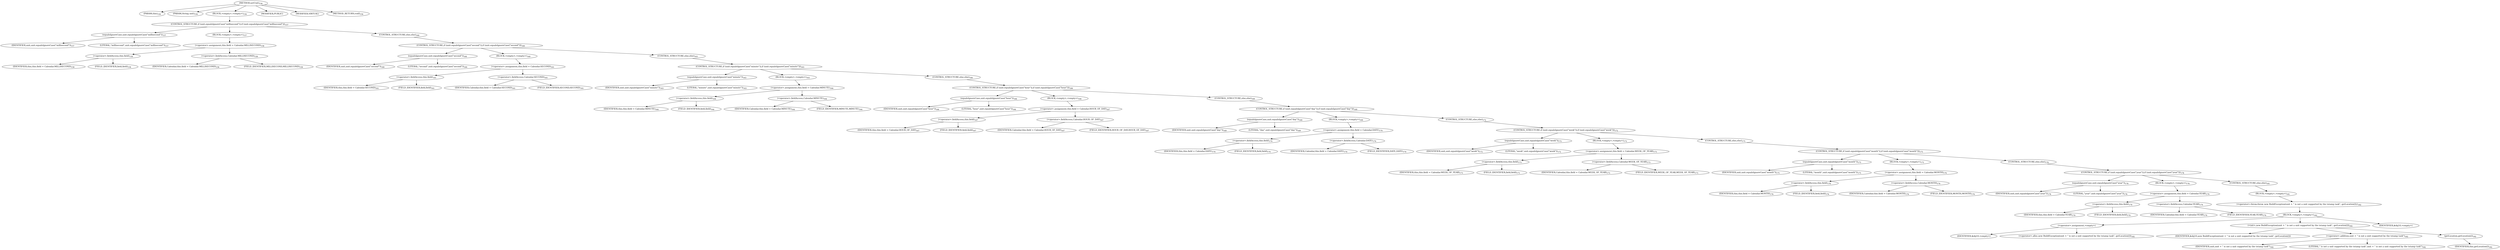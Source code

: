 digraph "setUnit" {  
"290" [label = <(METHOD,setUnit)<SUB>156</SUB>> ]
"25" [label = <(PARAM,this)<SUB>156</SUB>> ]
"291" [label = <(PARAM,String unit)<SUB>156</SUB>> ]
"292" [label = <(BLOCK,&lt;empty&gt;,&lt;empty&gt;)<SUB>156</SUB>> ]
"293" [label = <(CONTROL_STRUCTURE,if (unit.equalsIgnoreCase(&quot;millisecond&quot;)),if (unit.equalsIgnoreCase(&quot;millisecond&quot;)))<SUB>157</SUB>> ]
"294" [label = <(equalsIgnoreCase,unit.equalsIgnoreCase(&quot;millisecond&quot;))<SUB>157</SUB>> ]
"295" [label = <(IDENTIFIER,unit,unit.equalsIgnoreCase(&quot;millisecond&quot;))<SUB>157</SUB>> ]
"296" [label = <(LITERAL,&quot;millisecond&quot;,unit.equalsIgnoreCase(&quot;millisecond&quot;))<SUB>157</SUB>> ]
"297" [label = <(BLOCK,&lt;empty&gt;,&lt;empty&gt;)<SUB>157</SUB>> ]
"298" [label = <(&lt;operator&gt;.assignment,this.field = Calendar.MILLISECOND)<SUB>158</SUB>> ]
"299" [label = <(&lt;operator&gt;.fieldAccess,this.field)<SUB>158</SUB>> ]
"300" [label = <(IDENTIFIER,this,this.field = Calendar.MILLISECOND)<SUB>158</SUB>> ]
"301" [label = <(FIELD_IDENTIFIER,field,field)<SUB>158</SUB>> ]
"302" [label = <(&lt;operator&gt;.fieldAccess,Calendar.MILLISECOND)<SUB>158</SUB>> ]
"303" [label = <(IDENTIFIER,Calendar,this.field = Calendar.MILLISECOND)<SUB>158</SUB>> ]
"304" [label = <(FIELD_IDENTIFIER,MILLISECOND,MILLISECOND)<SUB>158</SUB>> ]
"305" [label = <(CONTROL_STRUCTURE,else,else)<SUB>160</SUB>> ]
"306" [label = <(CONTROL_STRUCTURE,if (unit.equalsIgnoreCase(&quot;second&quot;)),if (unit.equalsIgnoreCase(&quot;second&quot;)))<SUB>160</SUB>> ]
"307" [label = <(equalsIgnoreCase,unit.equalsIgnoreCase(&quot;second&quot;))<SUB>160</SUB>> ]
"308" [label = <(IDENTIFIER,unit,unit.equalsIgnoreCase(&quot;second&quot;))<SUB>160</SUB>> ]
"309" [label = <(LITERAL,&quot;second&quot;,unit.equalsIgnoreCase(&quot;second&quot;))<SUB>160</SUB>> ]
"310" [label = <(BLOCK,&lt;empty&gt;,&lt;empty&gt;)<SUB>160</SUB>> ]
"311" [label = <(&lt;operator&gt;.assignment,this.field = Calendar.SECOND)<SUB>161</SUB>> ]
"312" [label = <(&lt;operator&gt;.fieldAccess,this.field)<SUB>161</SUB>> ]
"313" [label = <(IDENTIFIER,this,this.field = Calendar.SECOND)<SUB>161</SUB>> ]
"314" [label = <(FIELD_IDENTIFIER,field,field)<SUB>161</SUB>> ]
"315" [label = <(&lt;operator&gt;.fieldAccess,Calendar.SECOND)<SUB>161</SUB>> ]
"316" [label = <(IDENTIFIER,Calendar,this.field = Calendar.SECOND)<SUB>161</SUB>> ]
"317" [label = <(FIELD_IDENTIFIER,SECOND,SECOND)<SUB>161</SUB>> ]
"318" [label = <(CONTROL_STRUCTURE,else,else)<SUB>163</SUB>> ]
"319" [label = <(CONTROL_STRUCTURE,if (unit.equalsIgnoreCase(&quot;minute&quot;)),if (unit.equalsIgnoreCase(&quot;minute&quot;)))<SUB>163</SUB>> ]
"320" [label = <(equalsIgnoreCase,unit.equalsIgnoreCase(&quot;minute&quot;))<SUB>163</SUB>> ]
"321" [label = <(IDENTIFIER,unit,unit.equalsIgnoreCase(&quot;minute&quot;))<SUB>163</SUB>> ]
"322" [label = <(LITERAL,&quot;minute&quot;,unit.equalsIgnoreCase(&quot;minute&quot;))<SUB>163</SUB>> ]
"323" [label = <(BLOCK,&lt;empty&gt;,&lt;empty&gt;)<SUB>163</SUB>> ]
"324" [label = <(&lt;operator&gt;.assignment,this.field = Calendar.MINUTE)<SUB>164</SUB>> ]
"325" [label = <(&lt;operator&gt;.fieldAccess,this.field)<SUB>164</SUB>> ]
"326" [label = <(IDENTIFIER,this,this.field = Calendar.MINUTE)<SUB>164</SUB>> ]
"327" [label = <(FIELD_IDENTIFIER,field,field)<SUB>164</SUB>> ]
"328" [label = <(&lt;operator&gt;.fieldAccess,Calendar.MINUTE)<SUB>164</SUB>> ]
"329" [label = <(IDENTIFIER,Calendar,this.field = Calendar.MINUTE)<SUB>164</SUB>> ]
"330" [label = <(FIELD_IDENTIFIER,MINUTE,MINUTE)<SUB>164</SUB>> ]
"331" [label = <(CONTROL_STRUCTURE,else,else)<SUB>166</SUB>> ]
"332" [label = <(CONTROL_STRUCTURE,if (unit.equalsIgnoreCase(&quot;hour&quot;)),if (unit.equalsIgnoreCase(&quot;hour&quot;)))<SUB>166</SUB>> ]
"333" [label = <(equalsIgnoreCase,unit.equalsIgnoreCase(&quot;hour&quot;))<SUB>166</SUB>> ]
"334" [label = <(IDENTIFIER,unit,unit.equalsIgnoreCase(&quot;hour&quot;))<SUB>166</SUB>> ]
"335" [label = <(LITERAL,&quot;hour&quot;,unit.equalsIgnoreCase(&quot;hour&quot;))<SUB>166</SUB>> ]
"336" [label = <(BLOCK,&lt;empty&gt;,&lt;empty&gt;)<SUB>166</SUB>> ]
"337" [label = <(&lt;operator&gt;.assignment,this.field = Calendar.HOUR_OF_DAY)<SUB>167</SUB>> ]
"338" [label = <(&lt;operator&gt;.fieldAccess,this.field)<SUB>167</SUB>> ]
"339" [label = <(IDENTIFIER,this,this.field = Calendar.HOUR_OF_DAY)<SUB>167</SUB>> ]
"340" [label = <(FIELD_IDENTIFIER,field,field)<SUB>167</SUB>> ]
"341" [label = <(&lt;operator&gt;.fieldAccess,Calendar.HOUR_OF_DAY)<SUB>167</SUB>> ]
"342" [label = <(IDENTIFIER,Calendar,this.field = Calendar.HOUR_OF_DAY)<SUB>167</SUB>> ]
"343" [label = <(FIELD_IDENTIFIER,HOUR_OF_DAY,HOUR_OF_DAY)<SUB>167</SUB>> ]
"344" [label = <(CONTROL_STRUCTURE,else,else)<SUB>169</SUB>> ]
"345" [label = <(CONTROL_STRUCTURE,if (unit.equalsIgnoreCase(&quot;day&quot;)),if (unit.equalsIgnoreCase(&quot;day&quot;)))<SUB>169</SUB>> ]
"346" [label = <(equalsIgnoreCase,unit.equalsIgnoreCase(&quot;day&quot;))<SUB>169</SUB>> ]
"347" [label = <(IDENTIFIER,unit,unit.equalsIgnoreCase(&quot;day&quot;))<SUB>169</SUB>> ]
"348" [label = <(LITERAL,&quot;day&quot;,unit.equalsIgnoreCase(&quot;day&quot;))<SUB>169</SUB>> ]
"349" [label = <(BLOCK,&lt;empty&gt;,&lt;empty&gt;)<SUB>169</SUB>> ]
"350" [label = <(&lt;operator&gt;.assignment,this.field = Calendar.DATE)<SUB>170</SUB>> ]
"351" [label = <(&lt;operator&gt;.fieldAccess,this.field)<SUB>170</SUB>> ]
"352" [label = <(IDENTIFIER,this,this.field = Calendar.DATE)<SUB>170</SUB>> ]
"353" [label = <(FIELD_IDENTIFIER,field,field)<SUB>170</SUB>> ]
"354" [label = <(&lt;operator&gt;.fieldAccess,Calendar.DATE)<SUB>170</SUB>> ]
"355" [label = <(IDENTIFIER,Calendar,this.field = Calendar.DATE)<SUB>170</SUB>> ]
"356" [label = <(FIELD_IDENTIFIER,DATE,DATE)<SUB>170</SUB>> ]
"357" [label = <(CONTROL_STRUCTURE,else,else)<SUB>172</SUB>> ]
"358" [label = <(CONTROL_STRUCTURE,if (unit.equalsIgnoreCase(&quot;week&quot;)),if (unit.equalsIgnoreCase(&quot;week&quot;)))<SUB>172</SUB>> ]
"359" [label = <(equalsIgnoreCase,unit.equalsIgnoreCase(&quot;week&quot;))<SUB>172</SUB>> ]
"360" [label = <(IDENTIFIER,unit,unit.equalsIgnoreCase(&quot;week&quot;))<SUB>172</SUB>> ]
"361" [label = <(LITERAL,&quot;week&quot;,unit.equalsIgnoreCase(&quot;week&quot;))<SUB>172</SUB>> ]
"362" [label = <(BLOCK,&lt;empty&gt;,&lt;empty&gt;)<SUB>172</SUB>> ]
"363" [label = <(&lt;operator&gt;.assignment,this.field = Calendar.WEEK_OF_YEAR)<SUB>173</SUB>> ]
"364" [label = <(&lt;operator&gt;.fieldAccess,this.field)<SUB>173</SUB>> ]
"365" [label = <(IDENTIFIER,this,this.field = Calendar.WEEK_OF_YEAR)<SUB>173</SUB>> ]
"366" [label = <(FIELD_IDENTIFIER,field,field)<SUB>173</SUB>> ]
"367" [label = <(&lt;operator&gt;.fieldAccess,Calendar.WEEK_OF_YEAR)<SUB>173</SUB>> ]
"368" [label = <(IDENTIFIER,Calendar,this.field = Calendar.WEEK_OF_YEAR)<SUB>173</SUB>> ]
"369" [label = <(FIELD_IDENTIFIER,WEEK_OF_YEAR,WEEK_OF_YEAR)<SUB>173</SUB>> ]
"370" [label = <(CONTROL_STRUCTURE,else,else)<SUB>175</SUB>> ]
"371" [label = <(CONTROL_STRUCTURE,if (unit.equalsIgnoreCase(&quot;month&quot;)),if (unit.equalsIgnoreCase(&quot;month&quot;)))<SUB>175</SUB>> ]
"372" [label = <(equalsIgnoreCase,unit.equalsIgnoreCase(&quot;month&quot;))<SUB>175</SUB>> ]
"373" [label = <(IDENTIFIER,unit,unit.equalsIgnoreCase(&quot;month&quot;))<SUB>175</SUB>> ]
"374" [label = <(LITERAL,&quot;month&quot;,unit.equalsIgnoreCase(&quot;month&quot;))<SUB>175</SUB>> ]
"375" [label = <(BLOCK,&lt;empty&gt;,&lt;empty&gt;)<SUB>175</SUB>> ]
"376" [label = <(&lt;operator&gt;.assignment,this.field = Calendar.MONTH)<SUB>176</SUB>> ]
"377" [label = <(&lt;operator&gt;.fieldAccess,this.field)<SUB>176</SUB>> ]
"378" [label = <(IDENTIFIER,this,this.field = Calendar.MONTH)<SUB>176</SUB>> ]
"379" [label = <(FIELD_IDENTIFIER,field,field)<SUB>176</SUB>> ]
"380" [label = <(&lt;operator&gt;.fieldAccess,Calendar.MONTH)<SUB>176</SUB>> ]
"381" [label = <(IDENTIFIER,Calendar,this.field = Calendar.MONTH)<SUB>176</SUB>> ]
"382" [label = <(FIELD_IDENTIFIER,MONTH,MONTH)<SUB>176</SUB>> ]
"383" [label = <(CONTROL_STRUCTURE,else,else)<SUB>178</SUB>> ]
"384" [label = <(CONTROL_STRUCTURE,if (unit.equalsIgnoreCase(&quot;year&quot;)),if (unit.equalsIgnoreCase(&quot;year&quot;)))<SUB>178</SUB>> ]
"385" [label = <(equalsIgnoreCase,unit.equalsIgnoreCase(&quot;year&quot;))<SUB>178</SUB>> ]
"386" [label = <(IDENTIFIER,unit,unit.equalsIgnoreCase(&quot;year&quot;))<SUB>178</SUB>> ]
"387" [label = <(LITERAL,&quot;year&quot;,unit.equalsIgnoreCase(&quot;year&quot;))<SUB>178</SUB>> ]
"388" [label = <(BLOCK,&lt;empty&gt;,&lt;empty&gt;)<SUB>178</SUB>> ]
"389" [label = <(&lt;operator&gt;.assignment,this.field = Calendar.YEAR)<SUB>179</SUB>> ]
"390" [label = <(&lt;operator&gt;.fieldAccess,this.field)<SUB>179</SUB>> ]
"391" [label = <(IDENTIFIER,this,this.field = Calendar.YEAR)<SUB>179</SUB>> ]
"392" [label = <(FIELD_IDENTIFIER,field,field)<SUB>179</SUB>> ]
"393" [label = <(&lt;operator&gt;.fieldAccess,Calendar.YEAR)<SUB>179</SUB>> ]
"394" [label = <(IDENTIFIER,Calendar,this.field = Calendar.YEAR)<SUB>179</SUB>> ]
"395" [label = <(FIELD_IDENTIFIER,YEAR,YEAR)<SUB>179</SUB>> ]
"396" [label = <(CONTROL_STRUCTURE,else,else)<SUB>181</SUB>> ]
"397" [label = <(BLOCK,&lt;empty&gt;,&lt;empty&gt;)<SUB>181</SUB>> ]
"398" [label = <(&lt;operator&gt;.throw,throw new BuildException(unit + &quot; is not a unit supported by the tstamp task&quot;, getLocation());)<SUB>182</SUB>> ]
"399" [label = <(BLOCK,&lt;empty&gt;,&lt;empty&gt;)<SUB>182</SUB>> ]
"400" [label = <(&lt;operator&gt;.assignment,&lt;empty&gt;)> ]
"401" [label = <(IDENTIFIER,$obj10,&lt;empty&gt;)> ]
"402" [label = <(&lt;operator&gt;.alloc,new BuildException(unit + &quot; is not a unit supported by the tstamp task&quot;, getLocation()))<SUB>182</SUB>> ]
"403" [label = <(&lt;init&gt;,new BuildException(unit + &quot; is not a unit supported by the tstamp task&quot;, getLocation()))<SUB>182</SUB>> ]
"404" [label = <(IDENTIFIER,$obj10,new BuildException(unit + &quot; is not a unit supported by the tstamp task&quot;, getLocation()))> ]
"405" [label = <(&lt;operator&gt;.addition,unit + &quot; is not a unit supported by the tstamp task&quot;)<SUB>182</SUB>> ]
"406" [label = <(IDENTIFIER,unit,unit + &quot; is not a unit supported by the tstamp task&quot;)<SUB>182</SUB>> ]
"407" [label = <(LITERAL,&quot; is not a unit supported by the tstamp task&quot;,unit + &quot; is not a unit supported by the tstamp task&quot;)<SUB>182</SUB>> ]
"408" [label = <(getLocation,getLocation())<SUB>182</SUB>> ]
"24" [label = <(IDENTIFIER,this,getLocation())<SUB>182</SUB>> ]
"409" [label = <(IDENTIFIER,$obj10,&lt;empty&gt;)> ]
"410" [label = <(MODIFIER,PUBLIC)> ]
"411" [label = <(MODIFIER,VIRTUAL)> ]
"412" [label = <(METHOD_RETURN,void)<SUB>156</SUB>> ]
  "290" -> "25" 
  "290" -> "291" 
  "290" -> "292" 
  "290" -> "410" 
  "290" -> "411" 
  "290" -> "412" 
  "292" -> "293" 
  "293" -> "294" 
  "293" -> "297" 
  "293" -> "305" 
  "294" -> "295" 
  "294" -> "296" 
  "297" -> "298" 
  "298" -> "299" 
  "298" -> "302" 
  "299" -> "300" 
  "299" -> "301" 
  "302" -> "303" 
  "302" -> "304" 
  "305" -> "306" 
  "306" -> "307" 
  "306" -> "310" 
  "306" -> "318" 
  "307" -> "308" 
  "307" -> "309" 
  "310" -> "311" 
  "311" -> "312" 
  "311" -> "315" 
  "312" -> "313" 
  "312" -> "314" 
  "315" -> "316" 
  "315" -> "317" 
  "318" -> "319" 
  "319" -> "320" 
  "319" -> "323" 
  "319" -> "331" 
  "320" -> "321" 
  "320" -> "322" 
  "323" -> "324" 
  "324" -> "325" 
  "324" -> "328" 
  "325" -> "326" 
  "325" -> "327" 
  "328" -> "329" 
  "328" -> "330" 
  "331" -> "332" 
  "332" -> "333" 
  "332" -> "336" 
  "332" -> "344" 
  "333" -> "334" 
  "333" -> "335" 
  "336" -> "337" 
  "337" -> "338" 
  "337" -> "341" 
  "338" -> "339" 
  "338" -> "340" 
  "341" -> "342" 
  "341" -> "343" 
  "344" -> "345" 
  "345" -> "346" 
  "345" -> "349" 
  "345" -> "357" 
  "346" -> "347" 
  "346" -> "348" 
  "349" -> "350" 
  "350" -> "351" 
  "350" -> "354" 
  "351" -> "352" 
  "351" -> "353" 
  "354" -> "355" 
  "354" -> "356" 
  "357" -> "358" 
  "358" -> "359" 
  "358" -> "362" 
  "358" -> "370" 
  "359" -> "360" 
  "359" -> "361" 
  "362" -> "363" 
  "363" -> "364" 
  "363" -> "367" 
  "364" -> "365" 
  "364" -> "366" 
  "367" -> "368" 
  "367" -> "369" 
  "370" -> "371" 
  "371" -> "372" 
  "371" -> "375" 
  "371" -> "383" 
  "372" -> "373" 
  "372" -> "374" 
  "375" -> "376" 
  "376" -> "377" 
  "376" -> "380" 
  "377" -> "378" 
  "377" -> "379" 
  "380" -> "381" 
  "380" -> "382" 
  "383" -> "384" 
  "384" -> "385" 
  "384" -> "388" 
  "384" -> "396" 
  "385" -> "386" 
  "385" -> "387" 
  "388" -> "389" 
  "389" -> "390" 
  "389" -> "393" 
  "390" -> "391" 
  "390" -> "392" 
  "393" -> "394" 
  "393" -> "395" 
  "396" -> "397" 
  "397" -> "398" 
  "398" -> "399" 
  "399" -> "400" 
  "399" -> "403" 
  "399" -> "409" 
  "400" -> "401" 
  "400" -> "402" 
  "403" -> "404" 
  "403" -> "405" 
  "403" -> "408" 
  "405" -> "406" 
  "405" -> "407" 
  "408" -> "24" 
}
